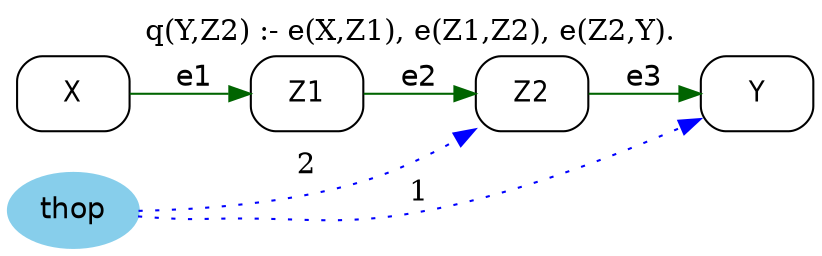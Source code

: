 strict digraph G {
	graph [bb="0,0,375.19,115",
		label="q(Y,Z2) :- e(X,Z1), e(Z1,Z2), e(Z2,Y).",
		labelloc=t,
		lheight=0.21,
		lp="187.6,103.5",
		lwidth=3.04,
		rankdir=LR
	];
	node [label="\N"];
	X	 [fontname="Helvetica-Narrow",
		height=0.5,
		pos="28.597,74",
		shape=box,
		style=rounded,
		width=0.75];
	Z1	 [fontname="Helvetica-Narrow",
		height=0.5,
		pos="136.19,74",
		shape=box,
		style=rounded,
		width=0.75];
	X -> Z1	 [color=darkgreen,
		fontname=helvetica,
		label=e1,
		lp="83.195,81.5",
		pos="e,109.05,74 55.749,74 68.747,74 84.521,74 98.646,74"];
	Z2	 [fontname="Helvetica-Narrow",
		height=0.5,
		pos="242.19,74",
		shape=box,
		style=rounded,
		width=0.75];
	Z1 -> Z2	 [color=darkgreen,
		fontname=helvetica,
		label=e2,
		lp="189.19,81.5",
		pos="e,214.85,74 163.22,74 175.83,74 191.05,74 204.74,74"];
	Y	 [fontname="Helvetica-Narrow",
		height=0.5,
		pos="348.19,74",
		shape=box,
		style=rounded,
		width=0.75];
	Z2 -> Y	 [color=darkgreen,
		fontname=helvetica,
		label=e3,
		lp="295.19,81.5",
		pos="e,320.85,74 269.22,74 281.83,74 297.05,74 310.74,74"];
	thop	 [color=skyblue,
		fillcolor=skyblue,
		fontname=helvetica,
		height=0.5,
		pos="28.597,18",
		shape=oval,
		style="filled,rounded",
		width=0.79437];
	thop -> Z2	 [color=blue,
		constraint=false,
		label=2,
		lp="136.19,39.5",
		pos="e,215.18,56.285 57.324,17.827 85.013,18.391 127.8,21.201 163.19,32 178.04,36.53 193.34,43.924 206.47,51.255",
		style=dotted];
	thop -> Y	 [color=blue,
		constraint=false,
		label=1,
		lp="189.19,27.5",
		pos="e,320.99,61.877 57.158,15.159 63.113,14.676 69.354,14.25 75.195,14 82.3,13.696 84.085,13.852 91.195,14 138.37,14.982 151.1,9.8994 \
197.19,20 237.44,28.819 281.61,45.487 311.73,57.982",
		style=dotted];
}
